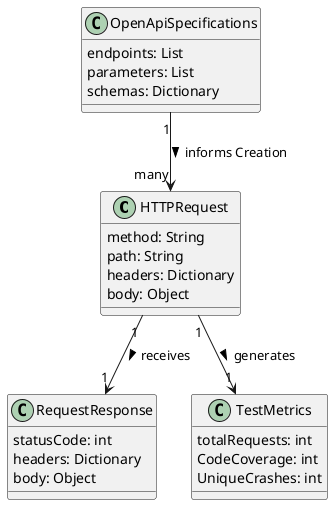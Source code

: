 @startuml

class HTTPRequest {
    method: String
    path: String
    headers: Dictionary
    body: Object
}

class RequestResponse {
    statusCode: int
    headers: Dictionary
    body: Object
}

class TestMetrics {
totalRequests: int
CodeCoverage: int
UniqueCrashes: int
}

class OpenApiSpecifications {
endpoints: List
parameters: List
schemas: Dictionary
}



OpenApiSpecifications "1" --> "many" HTTPRequest : informs Creation >
HTTPRequest "1" --> "1" TestMetrics : generates >
HTTPRequest "1" --> "1" RequestResponse : receives >


@enduml

